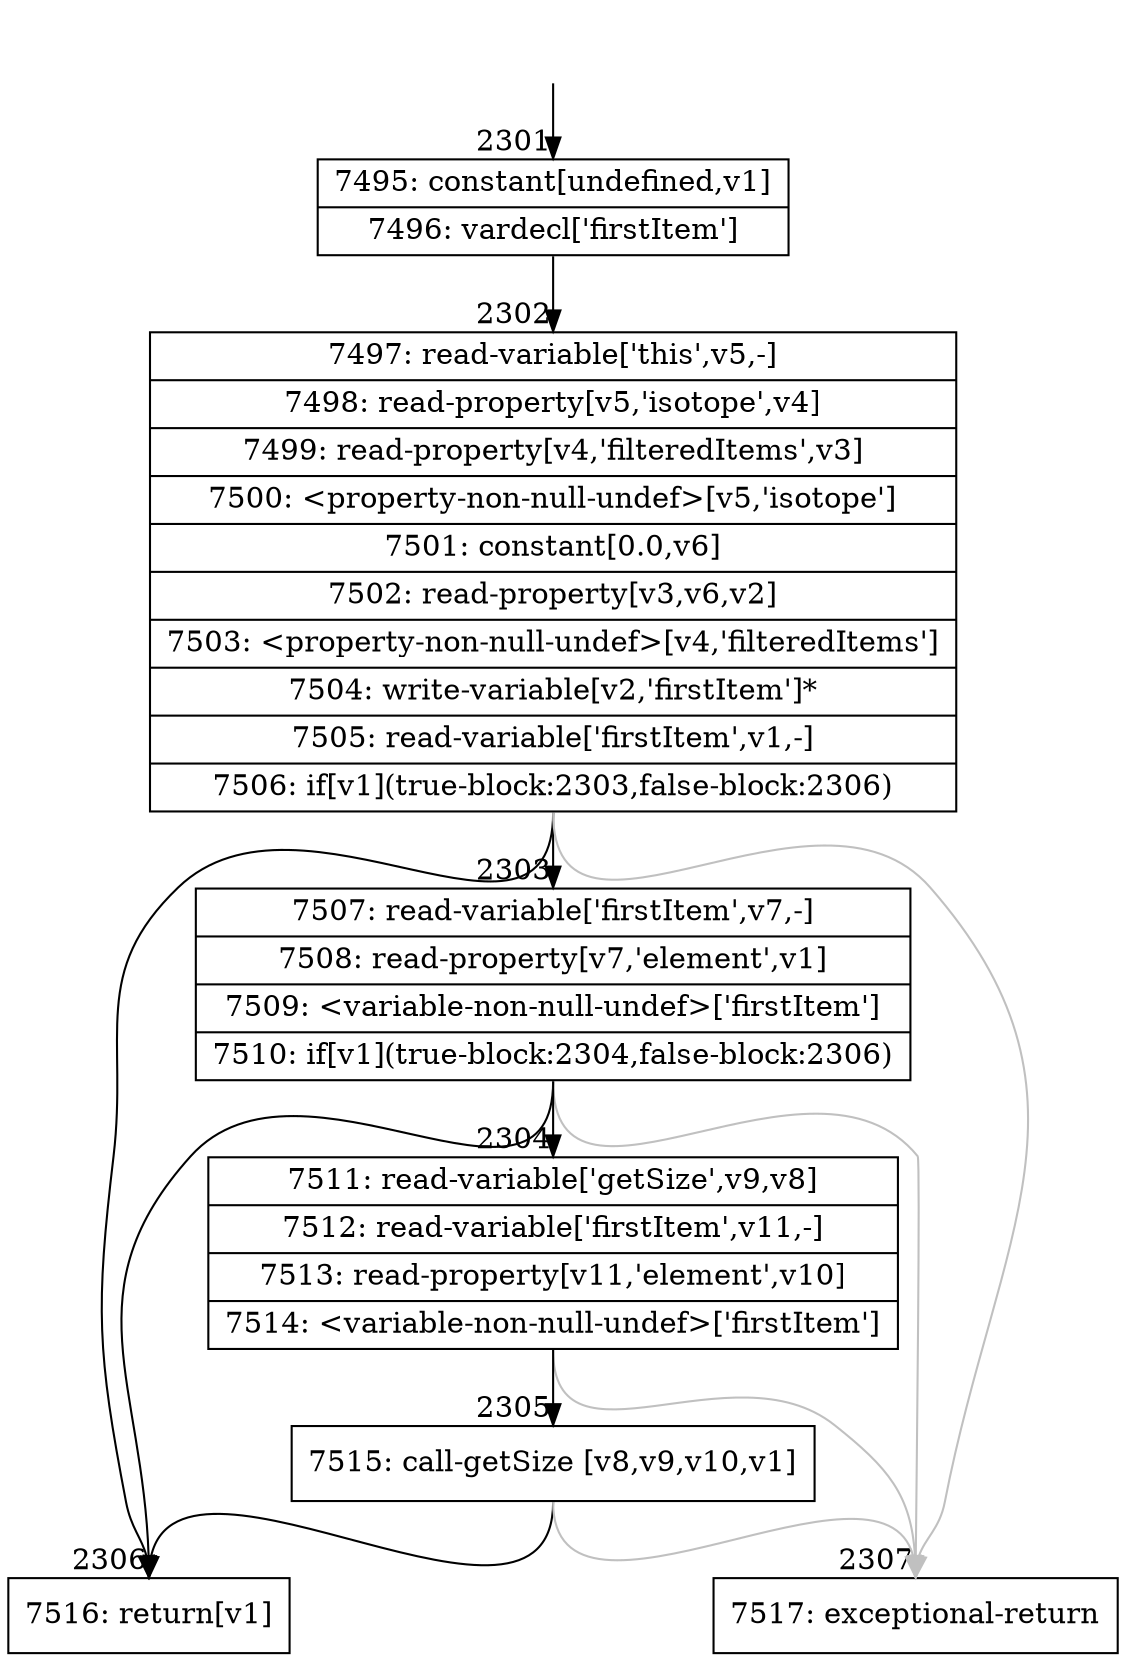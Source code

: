 digraph {
rankdir="TD"
BB_entry213[shape=none,label=""];
BB_entry213 -> BB2301 [tailport=s, headport=n, headlabel="    2301"]
BB2301 [shape=record label="{7495: constant[undefined,v1]|7496: vardecl['firstItem']}" ] 
BB2301 -> BB2302 [tailport=s, headport=n, headlabel="      2302"]
BB2302 [shape=record label="{7497: read-variable['this',v5,-]|7498: read-property[v5,'isotope',v4]|7499: read-property[v4,'filteredItems',v3]|7500: \<property-non-null-undef\>[v5,'isotope']|7501: constant[0.0,v6]|7502: read-property[v3,v6,v2]|7503: \<property-non-null-undef\>[v4,'filteredItems']|7504: write-variable[v2,'firstItem']*|7505: read-variable['firstItem',v1,-]|7506: if[v1](true-block:2303,false-block:2306)}" ] 
BB2302 -> BB2306 [tailport=s, headport=n, headlabel="      2306"]
BB2302 -> BB2303 [tailport=s, headport=n, headlabel="      2303"]
BB2302 -> BB2307 [tailport=s, headport=n, color=gray, headlabel="      2307"]
BB2303 [shape=record label="{7507: read-variable['firstItem',v7,-]|7508: read-property[v7,'element',v1]|7509: \<variable-non-null-undef\>['firstItem']|7510: if[v1](true-block:2304,false-block:2306)}" ] 
BB2303 -> BB2306 [tailport=s, headport=n]
BB2303 -> BB2304 [tailport=s, headport=n, headlabel="      2304"]
BB2303 -> BB2307 [tailport=s, headport=n, color=gray]
BB2304 [shape=record label="{7511: read-variable['getSize',v9,v8]|7512: read-variable['firstItem',v11,-]|7513: read-property[v11,'element',v10]|7514: \<variable-non-null-undef\>['firstItem']}" ] 
BB2304 -> BB2305 [tailport=s, headport=n, headlabel="      2305"]
BB2304 -> BB2307 [tailport=s, headport=n, color=gray]
BB2305 [shape=record label="{7515: call-getSize [v8,v9,v10,v1]}" ] 
BB2305 -> BB2306 [tailport=s, headport=n]
BB2305 -> BB2307 [tailport=s, headport=n, color=gray]
BB2306 [shape=record label="{7516: return[v1]}" ] 
BB2307 [shape=record label="{7517: exceptional-return}" ] 
//#$~ 3185
}
